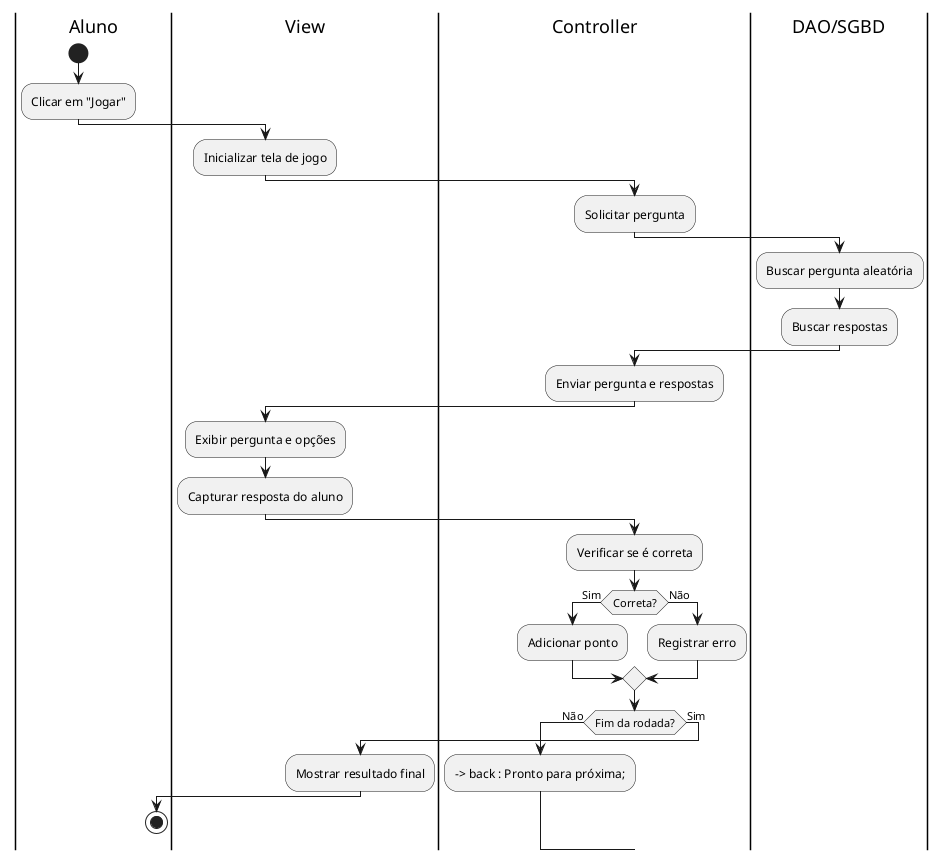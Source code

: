 
@startuml JogarPartida
|Aluno|
start
:Clicar em "Jogar";

|View|
:Inicializar tela de jogo;

|Controller|
:Solicitar pergunta;

|DAO/SGBD|
:Buscar pergunta aleatória;
:Buscar respostas;

|Controller|
:Enviar pergunta e respostas;

|View|
:Exibir pergunta e opções;
:Capturar resposta do aluno;

|Controller|
:Verificar se é correta;
if (Correta?) then (Sim)
  :Adicionar ponto;
else (Não)
  :Registrar erro;
endif

if (Fim da rodada?) then (Não)
  --> back : Pronto para próxima;
else (Sim)
  |View|
  :Mostrar resultado final;
  |Aluno|
  stop
endif
@enduml
